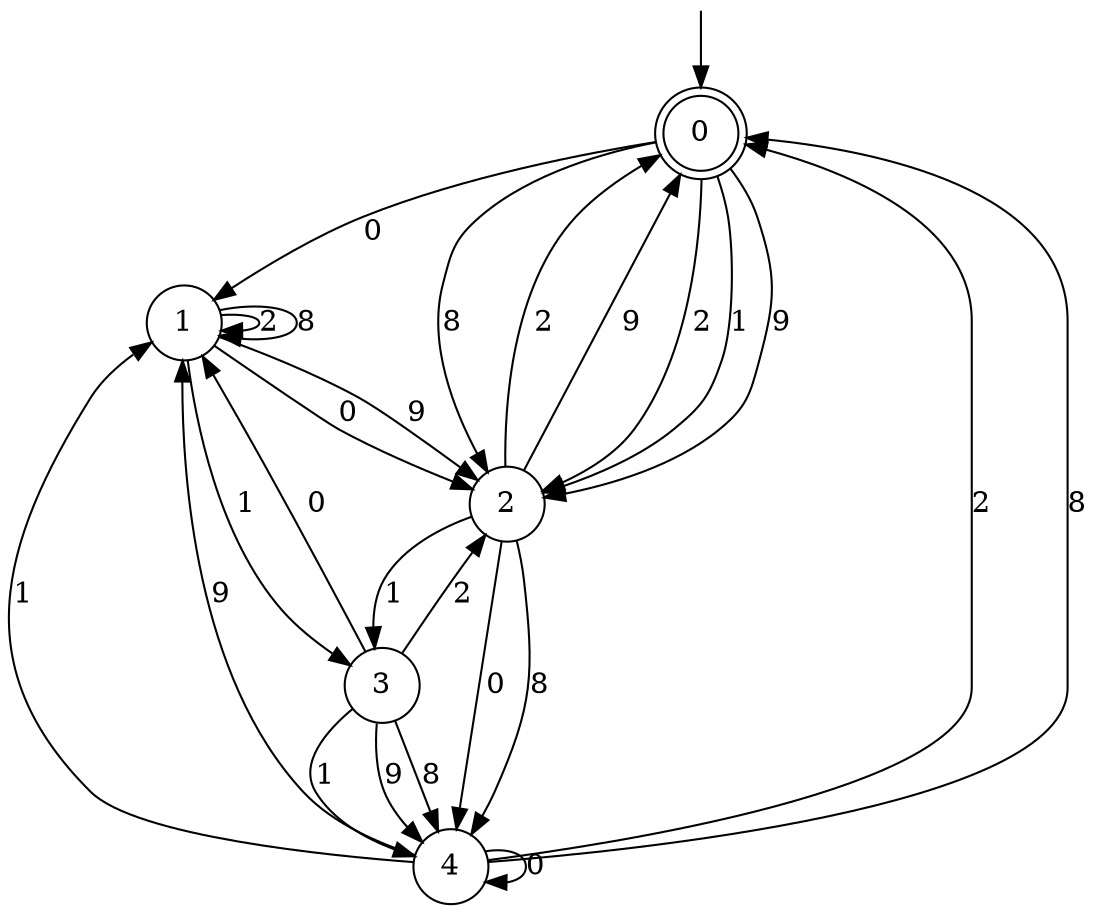 digraph g {

	s0 [shape="doublecircle" label="0"];
	s1 [shape="circle" label="1"];
	s2 [shape="circle" label="2"];
	s3 [shape="circle" label="3"];
	s4 [shape="circle" label="4"];
	s0 -> s1 [label="0"];
	s0 -> s2 [label="2"];
	s0 -> s2 [label="1"];
	s0 -> s2 [label="9"];
	s0 -> s2 [label="8"];
	s1 -> s2 [label="0"];
	s1 -> s1 [label="2"];
	s1 -> s3 [label="1"];
	s1 -> s2 [label="9"];
	s1 -> s1 [label="8"];
	s2 -> s4 [label="0"];
	s2 -> s0 [label="2"];
	s2 -> s3 [label="1"];
	s2 -> s0 [label="9"];
	s2 -> s4 [label="8"];
	s3 -> s1 [label="0"];
	s3 -> s2 [label="2"];
	s3 -> s4 [label="1"];
	s3 -> s4 [label="9"];
	s3 -> s4 [label="8"];
	s4 -> s4 [label="0"];
	s4 -> s0 [label="2"];
	s4 -> s1 [label="1"];
	s4 -> s1 [label="9"];
	s4 -> s0 [label="8"];

__start0 [label="" shape="none" width="0" height="0"];
__start0 -> s0;

}
